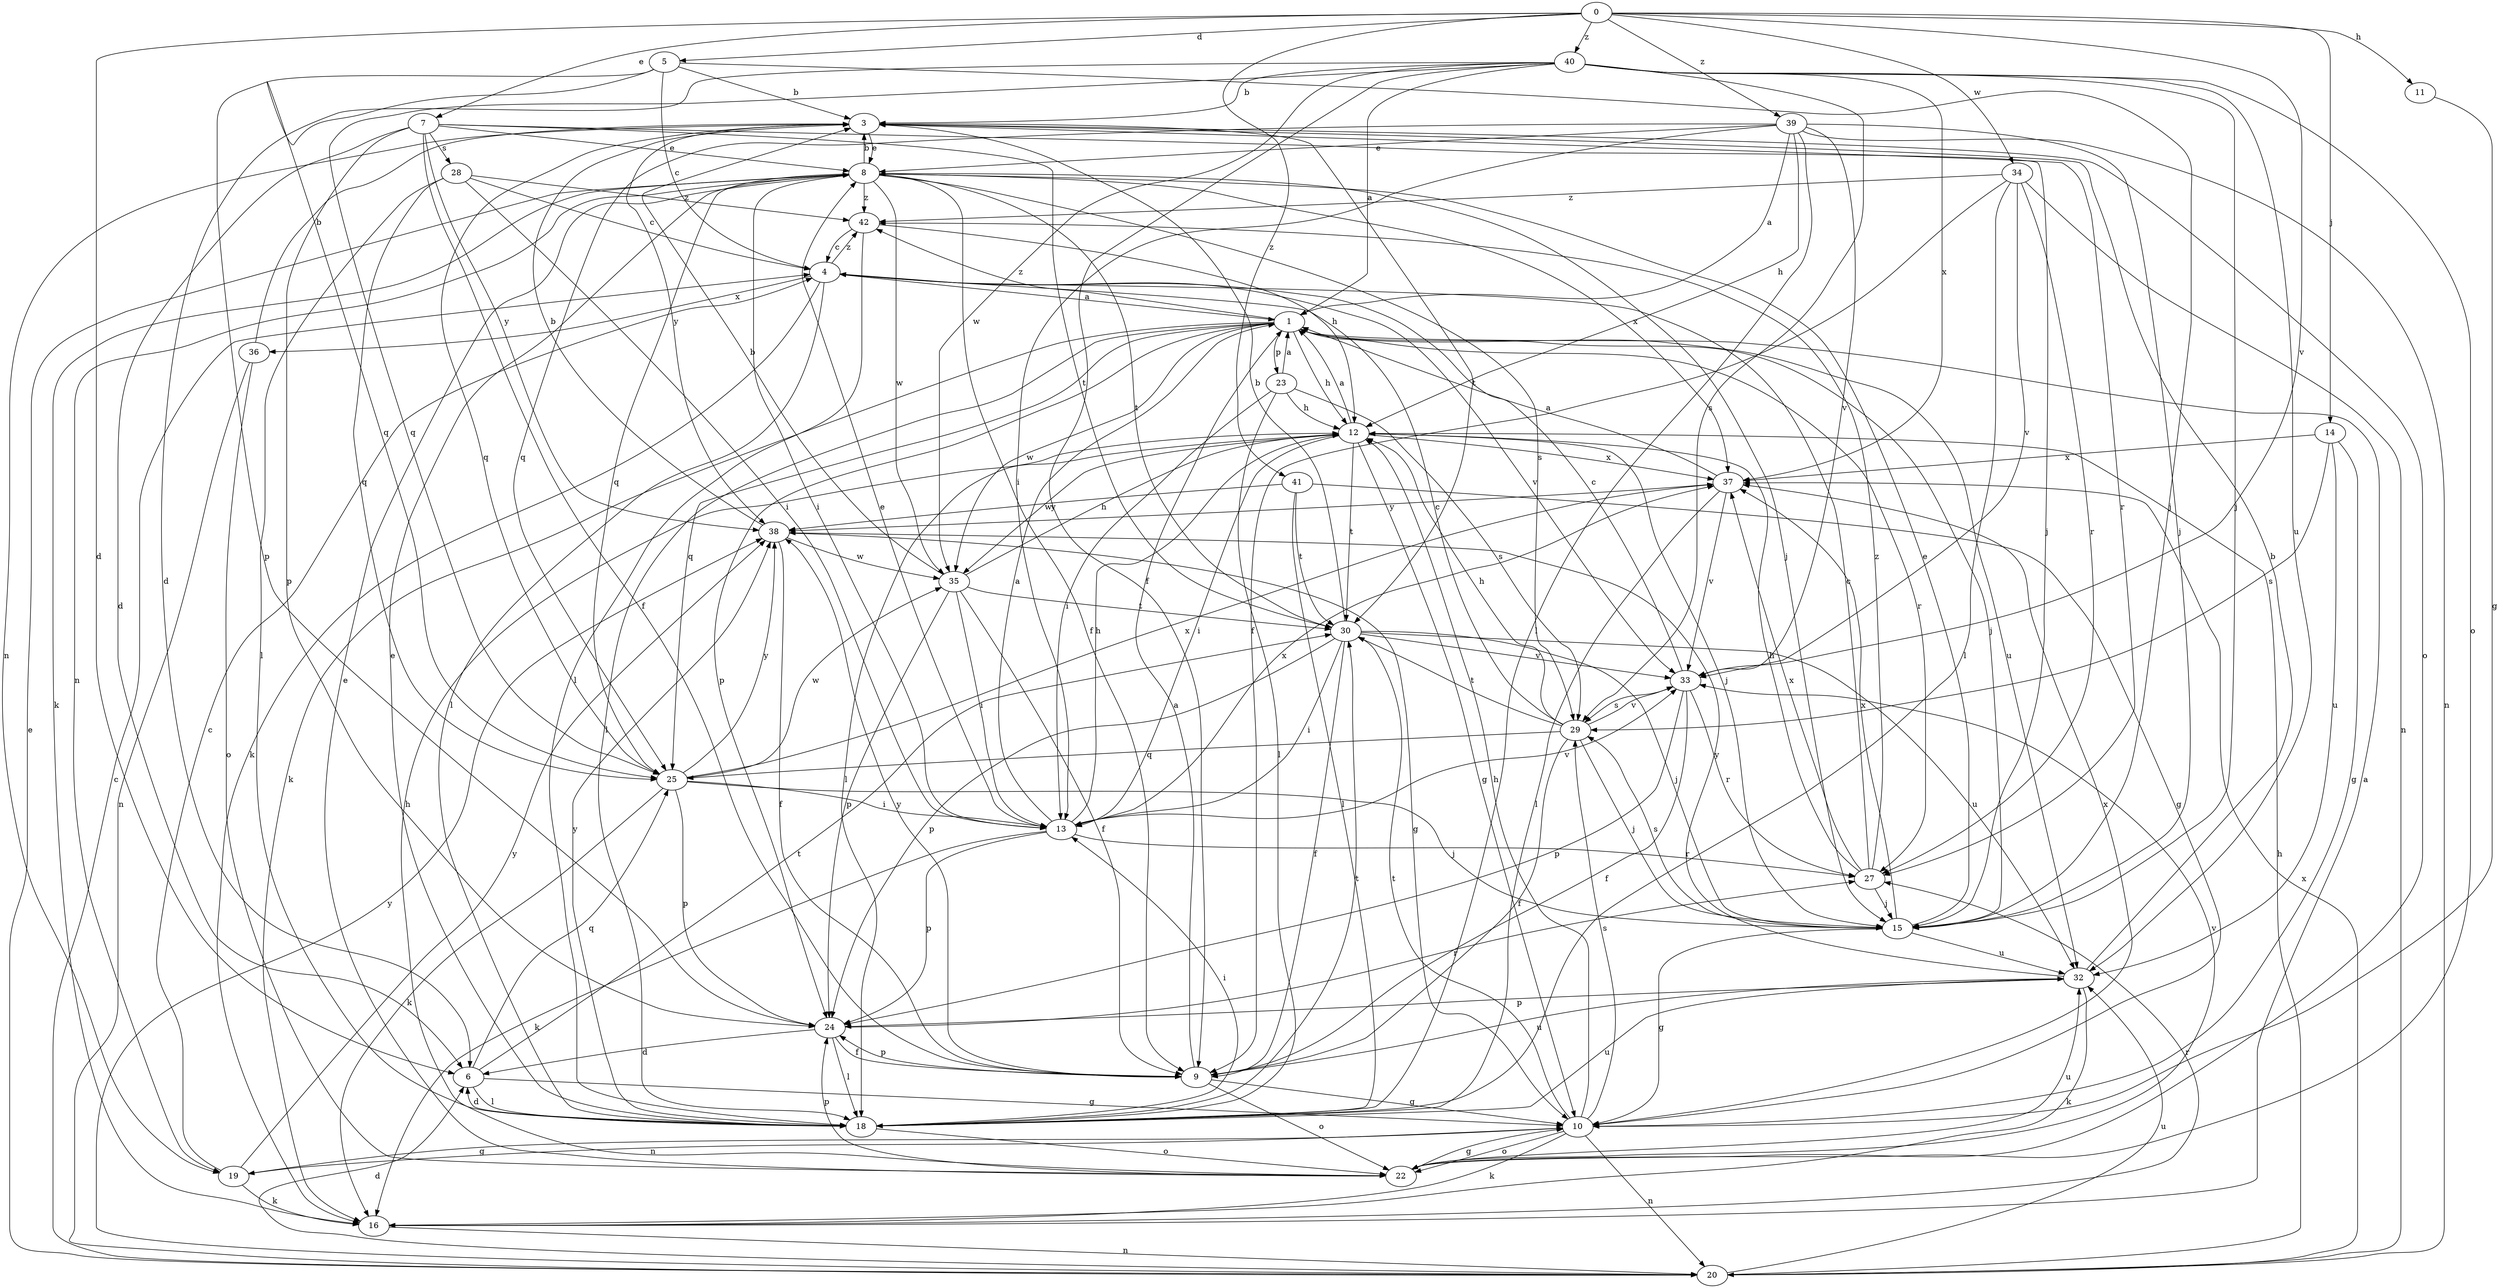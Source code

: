 strict digraph  {
0;
1;
3;
4;
5;
6;
7;
8;
9;
10;
11;
12;
13;
14;
15;
16;
18;
19;
20;
22;
23;
24;
25;
27;
28;
29;
30;
32;
33;
34;
35;
36;
37;
38;
39;
40;
41;
42;
0 -> 5  [label=d];
0 -> 6  [label=d];
0 -> 7  [label=e];
0 -> 11  [label=h];
0 -> 14  [label=j];
0 -> 33  [label=v];
0 -> 34  [label=w];
0 -> 39  [label=z];
0 -> 40  [label=z];
0 -> 41  [label=z];
1 -> 12  [label=h];
1 -> 15  [label=j];
1 -> 16  [label=k];
1 -> 18  [label=l];
1 -> 23  [label=p];
1 -> 24  [label=p];
1 -> 25  [label=q];
1 -> 27  [label=r];
1 -> 32  [label=u];
1 -> 35  [label=w];
1 -> 42  [label=z];
3 -> 8  [label=e];
3 -> 19  [label=n];
3 -> 22  [label=o];
3 -> 25  [label=q];
3 -> 27  [label=r];
3 -> 30  [label=t];
3 -> 38  [label=y];
4 -> 1  [label=a];
4 -> 16  [label=k];
4 -> 18  [label=l];
4 -> 33  [label=v];
4 -> 36  [label=x];
4 -> 42  [label=z];
5 -> 3  [label=b];
5 -> 4  [label=c];
5 -> 15  [label=j];
5 -> 24  [label=p];
5 -> 25  [label=q];
6 -> 10  [label=g];
6 -> 18  [label=l];
6 -> 25  [label=q];
6 -> 30  [label=t];
7 -> 6  [label=d];
7 -> 8  [label=e];
7 -> 9  [label=f];
7 -> 15  [label=j];
7 -> 24  [label=p];
7 -> 28  [label=s];
7 -> 30  [label=t];
7 -> 38  [label=y];
8 -> 3  [label=b];
8 -> 9  [label=f];
8 -> 13  [label=i];
8 -> 15  [label=j];
8 -> 16  [label=k];
8 -> 19  [label=n];
8 -> 25  [label=q];
8 -> 29  [label=s];
8 -> 30  [label=t];
8 -> 35  [label=w];
8 -> 37  [label=x];
8 -> 42  [label=z];
9 -> 1  [label=a];
9 -> 10  [label=g];
9 -> 22  [label=o];
9 -> 24  [label=p];
9 -> 32  [label=u];
9 -> 38  [label=y];
10 -> 12  [label=h];
10 -> 16  [label=k];
10 -> 19  [label=n];
10 -> 20  [label=n];
10 -> 22  [label=o];
10 -> 29  [label=s];
10 -> 30  [label=t];
10 -> 37  [label=x];
11 -> 10  [label=g];
12 -> 1  [label=a];
12 -> 10  [label=g];
12 -> 13  [label=i];
12 -> 15  [label=j];
12 -> 18  [label=l];
12 -> 30  [label=t];
12 -> 35  [label=w];
12 -> 37  [label=x];
13 -> 1  [label=a];
13 -> 8  [label=e];
13 -> 12  [label=h];
13 -> 16  [label=k];
13 -> 24  [label=p];
13 -> 27  [label=r];
13 -> 33  [label=v];
13 -> 37  [label=x];
14 -> 10  [label=g];
14 -> 29  [label=s];
14 -> 32  [label=u];
14 -> 37  [label=x];
15 -> 8  [label=e];
15 -> 10  [label=g];
15 -> 29  [label=s];
15 -> 32  [label=u];
15 -> 37  [label=x];
16 -> 1  [label=a];
16 -> 20  [label=n];
16 -> 27  [label=r];
18 -> 6  [label=d];
18 -> 8  [label=e];
18 -> 13  [label=i];
18 -> 22  [label=o];
18 -> 30  [label=t];
18 -> 32  [label=u];
18 -> 38  [label=y];
19 -> 4  [label=c];
19 -> 10  [label=g];
19 -> 16  [label=k];
19 -> 38  [label=y];
20 -> 4  [label=c];
20 -> 6  [label=d];
20 -> 8  [label=e];
20 -> 12  [label=h];
20 -> 32  [label=u];
20 -> 37  [label=x];
20 -> 38  [label=y];
22 -> 8  [label=e];
22 -> 10  [label=g];
22 -> 12  [label=h];
22 -> 24  [label=p];
22 -> 32  [label=u];
22 -> 33  [label=v];
23 -> 1  [label=a];
23 -> 12  [label=h];
23 -> 13  [label=i];
23 -> 18  [label=l];
23 -> 29  [label=s];
24 -> 6  [label=d];
24 -> 9  [label=f];
24 -> 18  [label=l];
24 -> 27  [label=r];
25 -> 13  [label=i];
25 -> 15  [label=j];
25 -> 16  [label=k];
25 -> 24  [label=p];
25 -> 35  [label=w];
25 -> 37  [label=x];
25 -> 38  [label=y];
27 -> 4  [label=c];
27 -> 12  [label=h];
27 -> 15  [label=j];
27 -> 37  [label=x];
27 -> 42  [label=z];
28 -> 4  [label=c];
28 -> 13  [label=i];
28 -> 18  [label=l];
28 -> 25  [label=q];
28 -> 42  [label=z];
29 -> 4  [label=c];
29 -> 9  [label=f];
29 -> 12  [label=h];
29 -> 15  [label=j];
29 -> 25  [label=q];
29 -> 30  [label=t];
29 -> 33  [label=v];
30 -> 3  [label=b];
30 -> 9  [label=f];
30 -> 13  [label=i];
30 -> 15  [label=j];
30 -> 24  [label=p];
30 -> 32  [label=u];
30 -> 33  [label=v];
32 -> 3  [label=b];
32 -> 16  [label=k];
32 -> 24  [label=p];
32 -> 38  [label=y];
33 -> 4  [label=c];
33 -> 9  [label=f];
33 -> 24  [label=p];
33 -> 27  [label=r];
33 -> 29  [label=s];
34 -> 9  [label=f];
34 -> 18  [label=l];
34 -> 20  [label=n];
34 -> 27  [label=r];
34 -> 33  [label=v];
34 -> 42  [label=z];
35 -> 3  [label=b];
35 -> 9  [label=f];
35 -> 12  [label=h];
35 -> 13  [label=i];
35 -> 24  [label=p];
35 -> 30  [label=t];
36 -> 3  [label=b];
36 -> 20  [label=n];
36 -> 22  [label=o];
37 -> 1  [label=a];
37 -> 18  [label=l];
37 -> 33  [label=v];
37 -> 38  [label=y];
38 -> 3  [label=b];
38 -> 9  [label=f];
38 -> 10  [label=g];
38 -> 35  [label=w];
39 -> 1  [label=a];
39 -> 8  [label=e];
39 -> 12  [label=h];
39 -> 13  [label=i];
39 -> 15  [label=j];
39 -> 18  [label=l];
39 -> 20  [label=n];
39 -> 25  [label=q];
39 -> 33  [label=v];
40 -> 1  [label=a];
40 -> 3  [label=b];
40 -> 6  [label=d];
40 -> 9  [label=f];
40 -> 15  [label=j];
40 -> 22  [label=o];
40 -> 25  [label=q];
40 -> 29  [label=s];
40 -> 32  [label=u];
40 -> 35  [label=w];
40 -> 37  [label=x];
41 -> 10  [label=g];
41 -> 18  [label=l];
41 -> 30  [label=t];
41 -> 38  [label=y];
42 -> 4  [label=c];
42 -> 12  [label=h];
42 -> 18  [label=l];
}
